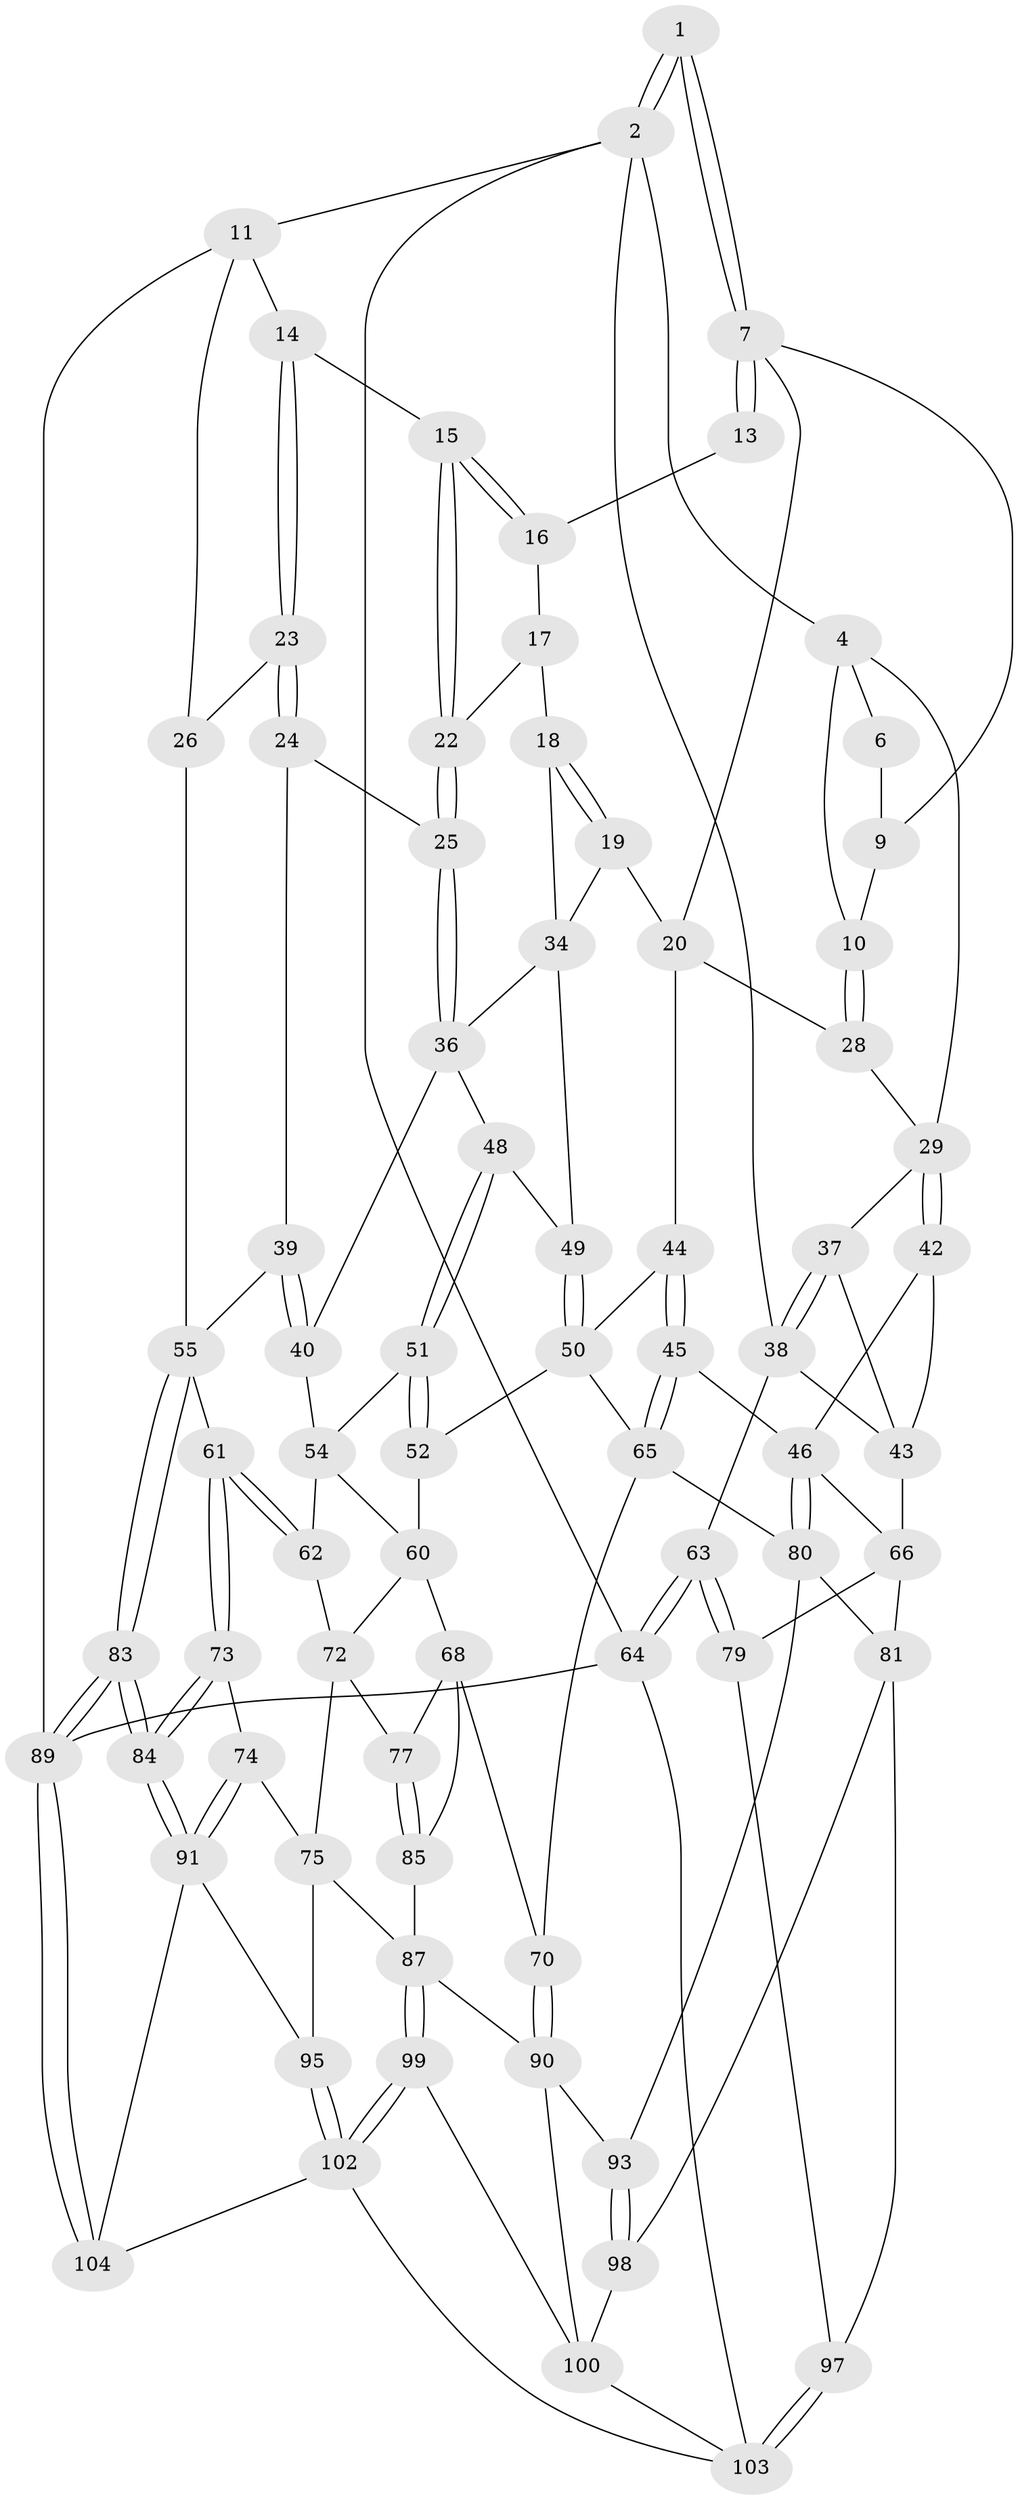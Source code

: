 // Generated by graph-tools (version 1.1) at 2025/24/03/03/25 07:24:34]
// undirected, 74 vertices, 163 edges
graph export_dot {
graph [start="1"]
  node [color=gray90,style=filled];
  1 [pos="+0.1900647864541499+0"];
  2 [pos="+0+0",super="+3"];
  4 [pos="+0.03511967996140359+0.13848599848014376",super="+5"];
  6 [pos="+0.16644405445866173+0.047082407151564074"];
  7 [pos="+0.5291746425214058+0",super="+8"];
  9 [pos="+0.3506749776245982+0.033560047403759945"];
  10 [pos="+0.22238930625616785+0.13910874587956454"];
  11 [pos="+1+0",super="+12"];
  13 [pos="+0.62173102123012+0"];
  14 [pos="+0.8977228854797052+0.11312744267289021"];
  15 [pos="+0.8830388360894492+0.11077260839462727"];
  16 [pos="+0.6881361201610776+0"];
  17 [pos="+0.7012752051835337+0.013615736899047697",super="+21"];
  18 [pos="+0.6696279939737705+0.18068672287662788",super="+32"];
  19 [pos="+0.5499226379504967+0.25357055683688334"];
  20 [pos="+0.4674504982090277+0.20164178580341202",super="+31"];
  22 [pos="+0.7771960986511308+0.20866938262232665"];
  23 [pos="+0.934532379892717+0.13313779171192971",super="+27"];
  24 [pos="+0.8441967519228607+0.2610310810593502",super="+33"];
  25 [pos="+0.7951025384398083+0.23155786850051568"];
  26 [pos="+1+0.13289752507169786"];
  28 [pos="+0.27461030525934077+0.2418025063579054"];
  29 [pos="+0.2564594602087069+0.2585144241010918",super="+30"];
  34 [pos="+0.6504326533849377+0.2890449373882931",super="+35"];
  36 [pos="+0.7505322736977836+0.3252289280133739",super="+41"];
  37 [pos="+0.10145649210718358+0.3700470532502292"];
  38 [pos="+0+0.2482223444864277",super="+58"];
  39 [pos="+0.9225694418017797+0.37991788273346266"];
  40 [pos="+0.8230223703603923+0.413425481365757"];
  42 [pos="+0.22600883483048304+0.45613780268148985"];
  43 [pos="+0.11087943070751559+0.3835701602415688",super="+57"];
  44 [pos="+0.4248702527974045+0.32043200732521865"];
  45 [pos="+0.29911482073783086+0.508610227500967"];
  46 [pos="+0.261275678135077+0.5138306104594622",super="+47"];
  48 [pos="+0.64243141191681+0.3660616694735237"];
  49 [pos="+0.6027782426437766+0.31648537579236163"];
  50 [pos="+0.5259467625474786+0.48652471629470073",super="+53"];
  51 [pos="+0.6840898524696545+0.45314394927142954"];
  52 [pos="+0.6420466604641202+0.5307510099849738"];
  54 [pos="+0.8098430971619027+0.42766585824463377",super="+59"];
  55 [pos="+1+0.4245642192903994",super="+56"];
  60 [pos="+0.6440961641797297+0.5329777972672697",super="+67"];
  61 [pos="+0.886556350296828+0.6203481500061906"];
  62 [pos="+0.8122271842339261+0.5755486613488696"];
  63 [pos="+0+0.7997658425317477"];
  64 [pos="+0+1"];
  65 [pos="+0.4734056400254256+0.5693605033295064",super="+71"];
  66 [pos="+0.08539177017865787+0.5338587591625957",super="+78"];
  68 [pos="+0.6709938748849112+0.6378472131674696",super="+69"];
  70 [pos="+0.5362417037998063+0.6824690893872867"];
  72 [pos="+0.780105631698651+0.5892946765788535",super="+76"];
  73 [pos="+0.8861564923269306+0.624761965527662"];
  74 [pos="+0.8522239354141267+0.6904415237256721"];
  75 [pos="+0.7886143773080468+0.7130964887663971",super="+86"];
  77 [pos="+0.692835435179674+0.6691938123464161"];
  79 [pos="+0+0.7925207765247078"];
  80 [pos="+0.22695935931907968+0.6517739437210676",super="+82"];
  81 [pos="+0.2134088376699465+0.6695641509120351",super="+96"];
  83 [pos="+1+1"];
  84 [pos="+1+0.8780262063475732"];
  85 [pos="+0.6735319927866459+0.7140392979965601"];
  87 [pos="+0.6852301854294288+0.8190912884340884",super="+88"];
  89 [pos="+1+1"];
  90 [pos="+0.5479337502340745+0.7238924141213005",super="+92"];
  91 [pos="+0.8986246131100667+0.7848419805629455",super="+94"];
  93 [pos="+0.3964394832251509+0.8129406223966962"];
  95 [pos="+0.7718327098413986+0.8487361614721879"];
  97 [pos="+0.17842008714657046+0.8562550639309697"];
  98 [pos="+0.36645992368007935+0.8502369172361026"];
  99 [pos="+0.591495741019016+0.9011267373849188"];
  100 [pos="+0.5693656046976459+0.8911699080187317",super="+101"];
  102 [pos="+0.6636464699622836+1",super="+105"];
  103 [pos="+0.2921503815914063+1",super="+106"];
  104 [pos="+1+1"];
  1 -- 2;
  1 -- 2;
  1 -- 7;
  1 -- 7;
  2 -- 64;
  2 -- 11;
  2 -- 4;
  2 -- 38;
  4 -- 29;
  4 -- 10;
  4 -- 6;
  6 -- 9;
  7 -- 13;
  7 -- 13;
  7 -- 9;
  7 -- 20;
  9 -- 10;
  10 -- 28;
  10 -- 28;
  11 -- 14;
  11 -- 26;
  11 -- 89;
  13 -- 16;
  14 -- 15;
  14 -- 23;
  14 -- 23;
  15 -- 16;
  15 -- 16;
  15 -- 22;
  15 -- 22;
  16 -- 17;
  17 -- 18 [weight=2];
  17 -- 22;
  18 -- 19;
  18 -- 19;
  18 -- 34;
  19 -- 20;
  19 -- 34;
  20 -- 28;
  20 -- 44;
  22 -- 25;
  22 -- 25;
  23 -- 24 [weight=2];
  23 -- 24;
  23 -- 26;
  24 -- 25;
  24 -- 39;
  25 -- 36;
  25 -- 36;
  26 -- 55;
  28 -- 29;
  29 -- 42;
  29 -- 42;
  29 -- 37;
  34 -- 36;
  34 -- 49;
  36 -- 40;
  36 -- 48;
  37 -- 38;
  37 -- 38;
  37 -- 43;
  38 -- 63;
  38 -- 43;
  39 -- 40;
  39 -- 40;
  39 -- 55;
  40 -- 54;
  42 -- 43;
  42 -- 46;
  43 -- 66;
  44 -- 45;
  44 -- 45;
  44 -- 50;
  45 -- 46;
  45 -- 65;
  45 -- 65;
  46 -- 80;
  46 -- 80;
  46 -- 66;
  48 -- 49;
  48 -- 51;
  48 -- 51;
  49 -- 50;
  49 -- 50;
  50 -- 65;
  50 -- 52;
  51 -- 52;
  51 -- 52;
  51 -- 54;
  52 -- 60;
  54 -- 62;
  54 -- 60;
  55 -- 83;
  55 -- 83;
  55 -- 61;
  60 -- 72;
  60 -- 68;
  61 -- 62;
  61 -- 62;
  61 -- 73;
  61 -- 73;
  62 -- 72;
  63 -- 64;
  63 -- 64;
  63 -- 79;
  63 -- 79;
  64 -- 89;
  64 -- 103;
  65 -- 80;
  65 -- 70;
  66 -- 81;
  66 -- 79;
  68 -- 77;
  68 -- 85;
  68 -- 70;
  70 -- 90;
  70 -- 90;
  72 -- 75;
  72 -- 77;
  73 -- 74;
  73 -- 84;
  73 -- 84;
  74 -- 75;
  74 -- 91;
  74 -- 91;
  75 -- 87;
  75 -- 95;
  77 -- 85;
  77 -- 85;
  79 -- 97;
  80 -- 81;
  80 -- 93;
  81 -- 98;
  81 -- 97;
  83 -- 84;
  83 -- 84;
  83 -- 89;
  83 -- 89;
  84 -- 91;
  84 -- 91;
  85 -- 87;
  87 -- 99;
  87 -- 99;
  87 -- 90;
  89 -- 104;
  89 -- 104;
  90 -- 100;
  90 -- 93;
  91 -- 104;
  91 -- 95;
  93 -- 98;
  93 -- 98;
  95 -- 102;
  95 -- 102;
  97 -- 103;
  97 -- 103;
  98 -- 100;
  99 -- 100;
  99 -- 102;
  99 -- 102;
  100 -- 103;
  102 -- 104;
  102 -- 103;
}
